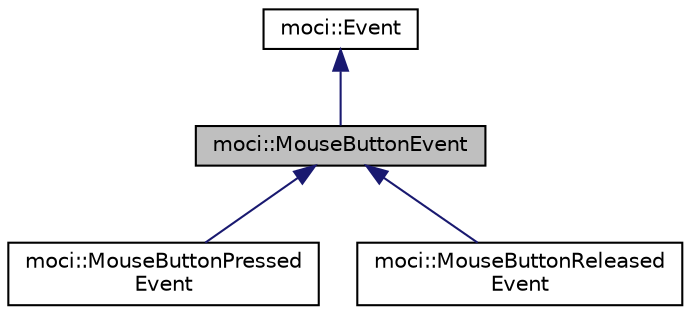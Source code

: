 digraph "moci::MouseButtonEvent"
{
 // INTERACTIVE_SVG=YES
  edge [fontname="Helvetica",fontsize="10",labelfontname="Helvetica",labelfontsize="10"];
  node [fontname="Helvetica",fontsize="10",shape=record];
  Node0 [label="moci::MouseButtonEvent",height=0.2,width=0.4,color="black", fillcolor="grey75", style="filled", fontcolor="black"];
  Node1 -> Node0 [dir="back",color="midnightblue",fontsize="10",style="solid",fontname="Helvetica"];
  Node1 [label="moci::Event",height=0.2,width=0.4,color="black", fillcolor="white", style="filled",URL="$classmoci_1_1Event.html"];
  Node0 -> Node2 [dir="back",color="midnightblue",fontsize="10",style="solid",fontname="Helvetica"];
  Node2 [label="moci::MouseButtonPressed\lEvent",height=0.2,width=0.4,color="black", fillcolor="white", style="filled",URL="$classmoci_1_1MouseButtonPressedEvent.html"];
  Node0 -> Node3 [dir="back",color="midnightblue",fontsize="10",style="solid",fontname="Helvetica"];
  Node3 [label="moci::MouseButtonReleased\lEvent",height=0.2,width=0.4,color="black", fillcolor="white", style="filled",URL="$classmoci_1_1MouseButtonReleasedEvent.html"];
}
